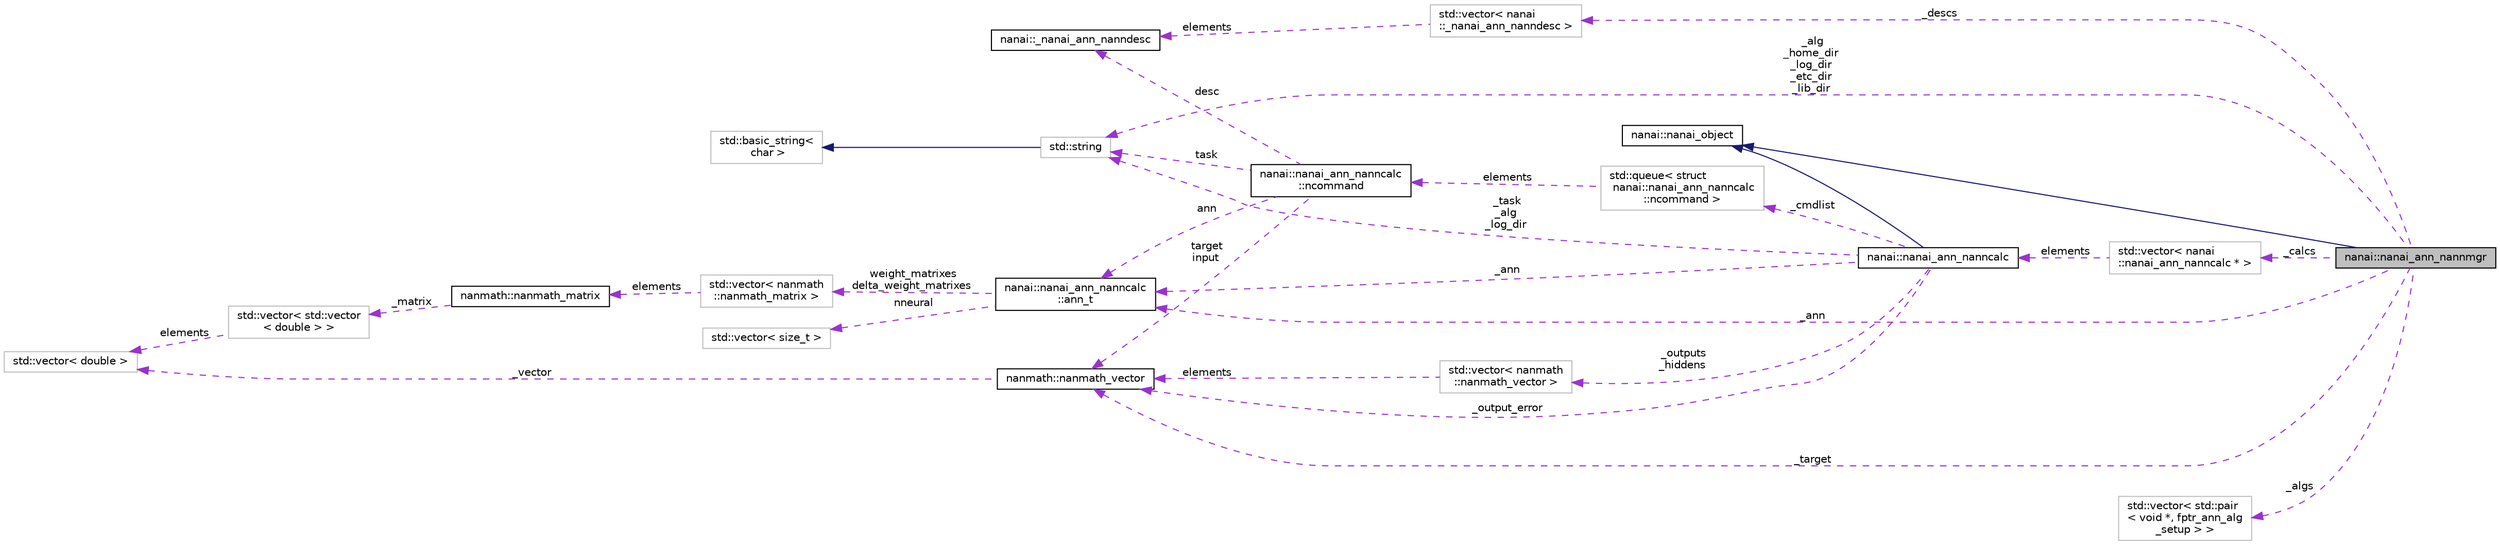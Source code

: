 digraph "nanai::nanai_ann_nannmgr"
{
  edge [fontname="Helvetica",fontsize="10",labelfontname="Helvetica",labelfontsize="10"];
  node [fontname="Helvetica",fontsize="10",shape=record];
  rankdir="LR";
  Node1 [label="nanai::nanai_ann_nannmgr",height=0.2,width=0.4,color="black", fillcolor="grey75", style="filled", fontcolor="black"];
  Node2 -> Node1 [dir="back",color="midnightblue",fontsize="10",style="solid",fontname="Helvetica"];
  Node2 [label="nanai::nanai_object",height=0.2,width=0.4,color="black", fillcolor="white", style="filled",URL="$classnanai_1_1nanai__object.html"];
  Node3 -> Node1 [dir="back",color="darkorchid3",fontsize="10",style="dashed",label=" _ann" ,fontname="Helvetica"];
  Node3 [label="nanai::nanai_ann_nanncalc\l::ann_t",height=0.2,width=0.4,color="black", fillcolor="white", style="filled",URL="$classnanai_1_1nanai__ann__nanncalc_1_1ann__t.html"];
  Node4 -> Node3 [dir="back",color="darkorchid3",fontsize="10",style="dashed",label=" nneural" ,fontname="Helvetica"];
  Node4 [label="std::vector\< size_t \>",height=0.2,width=0.4,color="grey75", fillcolor="white", style="filled"];
  Node5 -> Node3 [dir="back",color="darkorchid3",fontsize="10",style="dashed",label=" weight_matrixes\ndelta_weight_matrixes" ,fontname="Helvetica"];
  Node5 [label="std::vector\< nanmath\l::nanmath_matrix \>",height=0.2,width=0.4,color="grey75", fillcolor="white", style="filled"];
  Node6 -> Node5 [dir="back",color="darkorchid3",fontsize="10",style="dashed",label=" elements" ,fontname="Helvetica"];
  Node6 [label="nanmath::nanmath_matrix",height=0.2,width=0.4,color="black", fillcolor="white", style="filled",URL="$classnanmath_1_1nanmath__matrix.html"];
  Node7 -> Node6 [dir="back",color="darkorchid3",fontsize="10",style="dashed",label=" _matrix" ,fontname="Helvetica"];
  Node7 [label="std::vector\< std::vector\l\< double \> \>",height=0.2,width=0.4,color="grey75", fillcolor="white", style="filled"];
  Node8 -> Node7 [dir="back",color="darkorchid3",fontsize="10",style="dashed",label=" elements" ,fontname="Helvetica"];
  Node8 [label="std::vector\< double \>",height=0.2,width=0.4,color="grey75", fillcolor="white", style="filled"];
  Node9 -> Node1 [dir="back",color="darkorchid3",fontsize="10",style="dashed",label=" _alg\n_home_dir\n_log_dir\n_etc_dir\n_lib_dir" ,fontname="Helvetica"];
  Node9 [label="std::string",height=0.2,width=0.4,color="grey75", fillcolor="white", style="filled",tooltip="STL class. "];
  Node10 -> Node9 [dir="back",color="midnightblue",fontsize="10",style="solid",fontname="Helvetica"];
  Node10 [label="std::basic_string\<\l char \>",height=0.2,width=0.4,color="grey75", fillcolor="white", style="filled",tooltip="STL class. "];
  Node11 -> Node1 [dir="back",color="darkorchid3",fontsize="10",style="dashed",label=" _descs" ,fontname="Helvetica"];
  Node11 [label="std::vector\< nanai\l::_nanai_ann_nanndesc \>",height=0.2,width=0.4,color="grey75", fillcolor="white", style="filled"];
  Node12 -> Node11 [dir="back",color="darkorchid3",fontsize="10",style="dashed",label=" elements" ,fontname="Helvetica"];
  Node12 [label="nanai::_nanai_ann_nanndesc",height=0.2,width=0.4,color="black", fillcolor="white", style="filled",URL="$structnanai_1_1__nanai__ann__nanndesc.html"];
  Node13 -> Node1 [dir="back",color="darkorchid3",fontsize="10",style="dashed",label=" _calcs" ,fontname="Helvetica"];
  Node13 [label="std::vector\< nanai\l::nanai_ann_nanncalc * \>",height=0.2,width=0.4,color="grey75", fillcolor="white", style="filled"];
  Node14 -> Node13 [dir="back",color="darkorchid3",fontsize="10",style="dashed",label=" elements" ,fontname="Helvetica"];
  Node14 [label="nanai::nanai_ann_nanncalc",height=0.2,width=0.4,color="black", fillcolor="white", style="filled",URL="$classnanai_1_1nanai__ann__nanncalc.html"];
  Node2 -> Node14 [dir="back",color="midnightblue",fontsize="10",style="solid",fontname="Helvetica"];
  Node15 -> Node14 [dir="back",color="darkorchid3",fontsize="10",style="dashed",label=" _cmdlist" ,fontname="Helvetica"];
  Node15 [label="std::queue\< struct\l nanai::nanai_ann_nanncalc\l::ncommand \>",height=0.2,width=0.4,color="grey75", fillcolor="white", style="filled"];
  Node16 -> Node15 [dir="back",color="darkorchid3",fontsize="10",style="dashed",label=" elements" ,fontname="Helvetica"];
  Node16 [label="nanai::nanai_ann_nanncalc\l::ncommand",height=0.2,width=0.4,color="black", fillcolor="white", style="filled",URL="$structnanai_1_1nanai__ann__nanncalc_1_1ncommand.html"];
  Node3 -> Node16 [dir="back",color="darkorchid3",fontsize="10",style="dashed",label=" ann" ,fontname="Helvetica"];
  Node12 -> Node16 [dir="back",color="darkorchid3",fontsize="10",style="dashed",label=" desc" ,fontname="Helvetica"];
  Node9 -> Node16 [dir="back",color="darkorchid3",fontsize="10",style="dashed",label=" task" ,fontname="Helvetica"];
  Node17 -> Node16 [dir="back",color="darkorchid3",fontsize="10",style="dashed",label=" target\ninput" ,fontname="Helvetica"];
  Node17 [label="nanmath::nanmath_vector",height=0.2,width=0.4,color="black", fillcolor="white", style="filled",URL="$classnanmath_1_1nanmath__vector.html"];
  Node8 -> Node17 [dir="back",color="darkorchid3",fontsize="10",style="dashed",label=" _vector" ,fontname="Helvetica"];
  Node3 -> Node14 [dir="back",color="darkorchid3",fontsize="10",style="dashed",label=" _ann" ,fontname="Helvetica"];
  Node9 -> Node14 [dir="back",color="darkorchid3",fontsize="10",style="dashed",label=" _task\n_alg\n_log_dir" ,fontname="Helvetica"];
  Node17 -> Node14 [dir="back",color="darkorchid3",fontsize="10",style="dashed",label=" _output_error" ,fontname="Helvetica"];
  Node18 -> Node14 [dir="back",color="darkorchid3",fontsize="10",style="dashed",label=" _outputs\n_hiddens" ,fontname="Helvetica"];
  Node18 [label="std::vector\< nanmath\l::nanmath_vector \>",height=0.2,width=0.4,color="grey75", fillcolor="white", style="filled"];
  Node17 -> Node18 [dir="back",color="darkorchid3",fontsize="10",style="dashed",label=" elements" ,fontname="Helvetica"];
  Node17 -> Node1 [dir="back",color="darkorchid3",fontsize="10",style="dashed",label=" _target" ,fontname="Helvetica"];
  Node19 -> Node1 [dir="back",color="darkorchid3",fontsize="10",style="dashed",label=" _algs" ,fontname="Helvetica"];
  Node19 [label="std::vector\< std::pair\l\< void *, fptr_ann_alg\l_setup \> \>",height=0.2,width=0.4,color="grey75", fillcolor="white", style="filled"];
}
